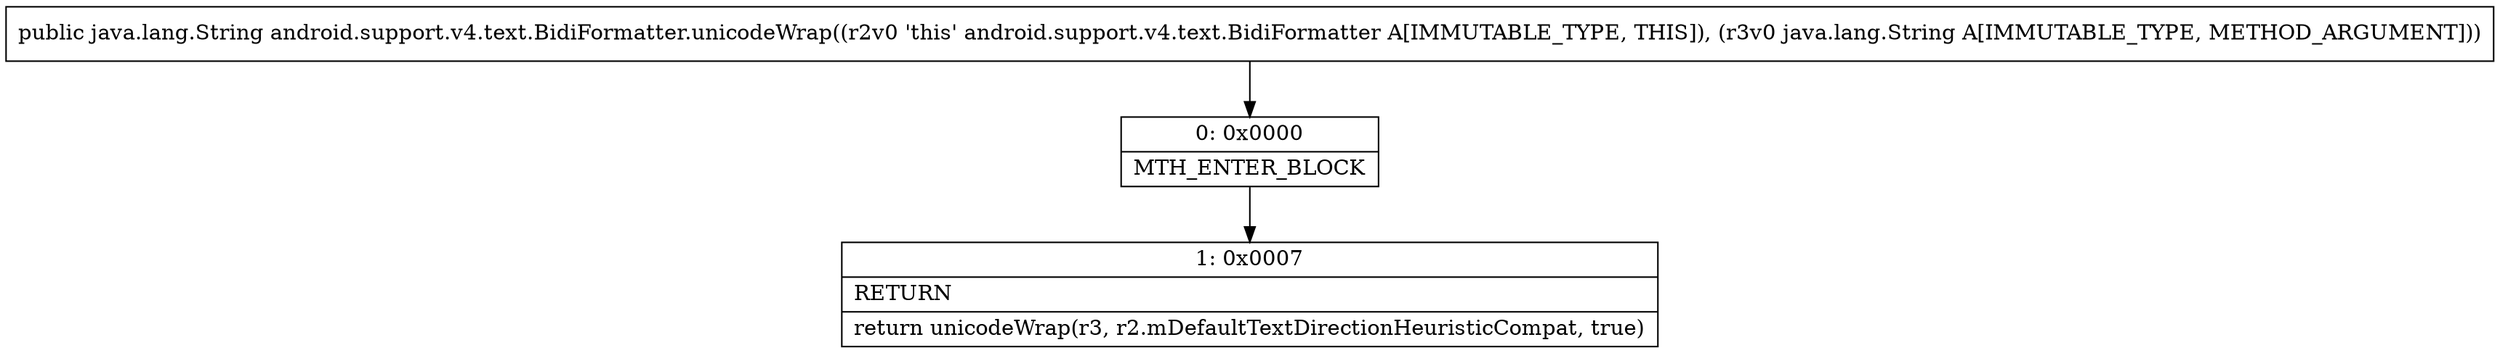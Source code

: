 digraph "CFG forandroid.support.v4.text.BidiFormatter.unicodeWrap(Ljava\/lang\/String;)Ljava\/lang\/String;" {
Node_0 [shape=record,label="{0\:\ 0x0000|MTH_ENTER_BLOCK\l}"];
Node_1 [shape=record,label="{1\:\ 0x0007|RETURN\l|return unicodeWrap(r3, r2.mDefaultTextDirectionHeuristicCompat, true)\l}"];
MethodNode[shape=record,label="{public java.lang.String android.support.v4.text.BidiFormatter.unicodeWrap((r2v0 'this' android.support.v4.text.BidiFormatter A[IMMUTABLE_TYPE, THIS]), (r3v0 java.lang.String A[IMMUTABLE_TYPE, METHOD_ARGUMENT])) }"];
MethodNode -> Node_0;
Node_0 -> Node_1;
}

